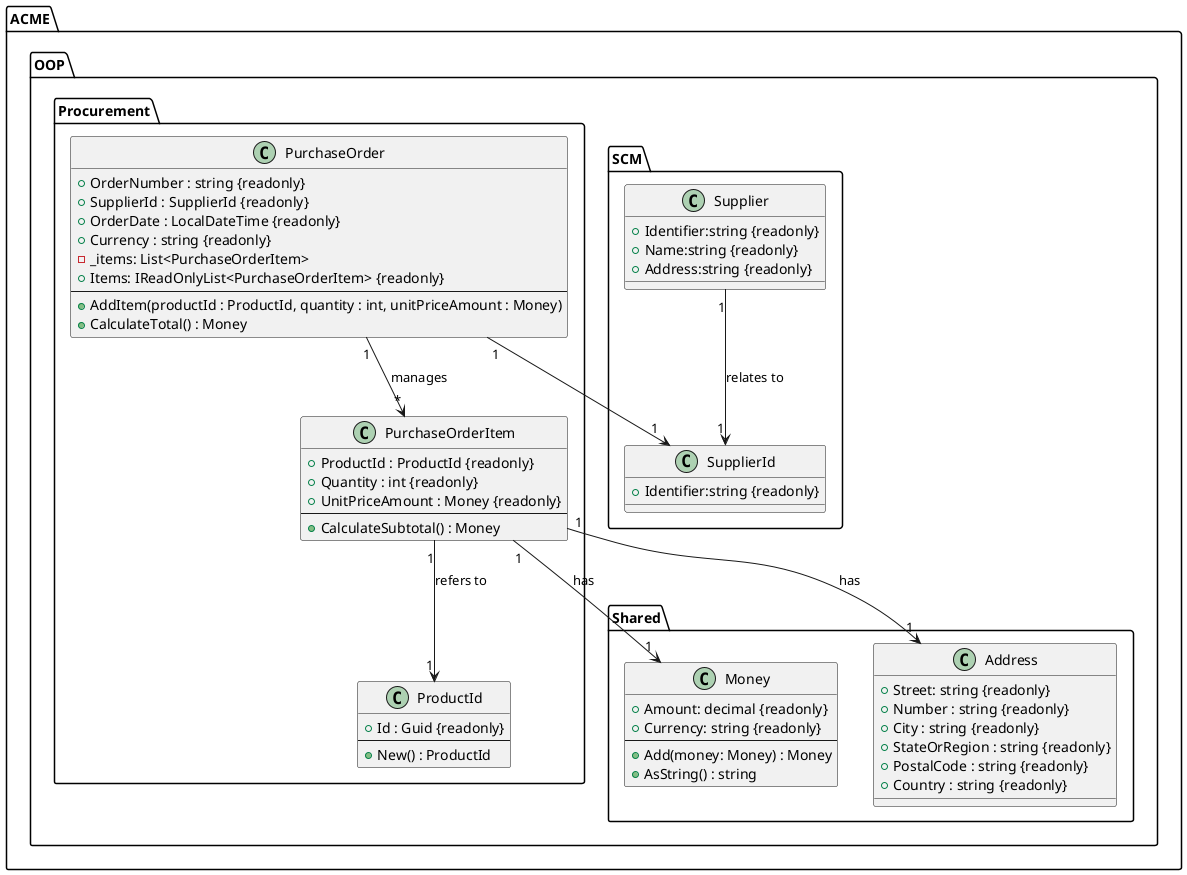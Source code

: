 @startuml
package "ACME.OOP.SCM"{
class "Supplier" as Supplier {
+Identifier:string {readonly}
+Name:string {readonly}
+Address:string {readonly}
}
class "SupplierId" as SupplierId {
+Identifier:string {readonly}
}
Supplier "1" --> "1" SupplierId : relates to
}

package "ACME.OOP.Procurement" {
class "PurchaseOrder" as PO {
+OrderNumber : string {readonly}
+SupplierId : SupplierId {readonly}
+OrderDate : LocalDateTime {readonly}
+Currency : string {readonly}
-_items: List<PurchaseOrderItem> 
+Items: IReadOnlyList<PurchaseOrderItem> {readonly}
--
+AddItem(productId : ProductId, quantity : int, unitPriceAmount : Money)
+CalculateTotal() : Money
}
class "PurchaseOrderItem" as POItem {
+ProductId : ProductId {readonly}
+Quantity : int {readonly}
+UnitPriceAmount : Money {readonly}
--
+CalculateSubtotal() : Money
}
class "ProductId" as ProductId {
+Id : Guid {readonly}
--
+New() : ProductId
}
PO "1" --> "1" SupplierId
PO "1" --> "*" POItem : manages
POItem "1" --> "1" ProductId : refers to
}

package "ACME.OOP.Shared"{
class "Money" as Money {
+Amount: decimal {readonly}
+Currency: string {readonly}
--
+Add(money: Money) : Money
+AsString() : string
}
class "Address" as Address {
+Street: string {readonly}
+Number : string {readonly}
+City : string {readonly}
+StateOrRegion : string {readonly}
+PostalCode : string {readonly}
+Country : string {readonly}
}
POItem "1" --> "1" Money : has 
POItem "1" --> "1" Address : has 
}
@enduml